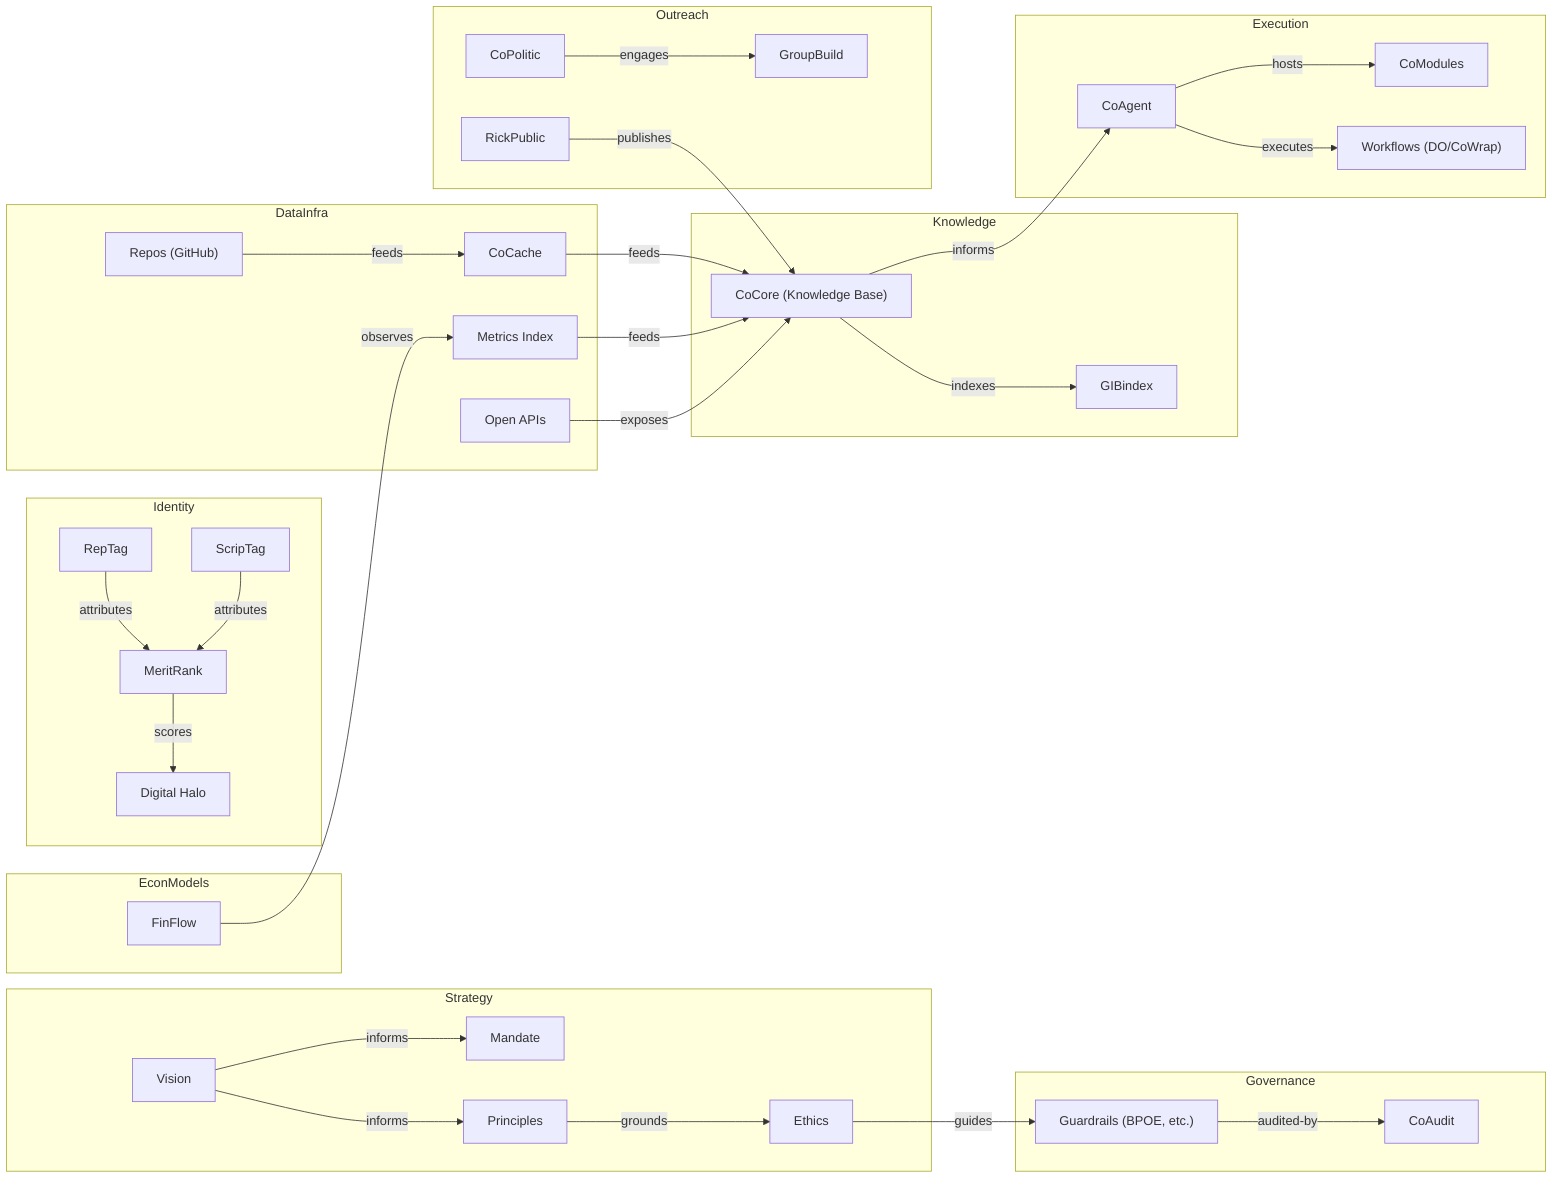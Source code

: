 flowchart LR
  subgraph Strategy
    Vision["Vision"]
    Mandate["Mandate"]
    Principles["Principles"]
    Ethics["Ethics"]
  end
  subgraph Governance
    Guardrails["Guardrails (BPOE, etc.)"]
    CoAudit["CoAudit"]
  end
  subgraph Knowledge
    CoCore["CoCore (Knowledge Base)"]
    GIBindex["GIBindex"]
  end
  subgraph Execution
    CoAgent["CoAgent"]
    CoModules["CoModules"]
    Workflows["Workflows (DO/CoWrap)"]
  end
  subgraph DataInfra
    Repos["Repos (GitHub)"]
    CoCache["CoCache"]
    MetricsIndex["Metrics Index"]
    OpenAPIs["Open APIs"]
  end
  subgraph Outreach
    CoPolitic["CoPolitic"]
    RickPublic["RickPublic"]
    GroupBuild["GroupBuild"]
  end
  subgraph Identity
    MeritRank["MeritRank"]
    RepTag["RepTag"]
    ScripTag["ScripTag"]
    DigitalHalo["Digital Halo"]
  end
  subgraph EconModels
    FinFlow["FinFlow"]
  end
  Vision -->|informs| Mandate
  Vision -->|informs| Principles
  Principles -->|grounds| Ethics
  Ethics -->|guides| Guardrails
  Guardrails -->|audited-by| CoAudit
  CoCore -->|indexes| GIBindex
  CoCore -->|informs| CoAgent
  CoAgent -->|hosts| CoModules
  CoAgent -->|executes| Workflows
  Repos -->|feeds| CoCache
  CoCache -->|feeds| CoCore
  MetricsIndex -->|feeds| CoCore
  OpenAPIs -->|exposes| CoCore
  CoPolitic -->|engages| GroupBuild
  RickPublic -->|publishes| CoCore
  MeritRank -->|scores| DigitalHalo
  RepTag -->|attributes| MeritRank
  ScripTag -->|attributes| MeritRank
  FinFlow -->|observes| MetricsIndex